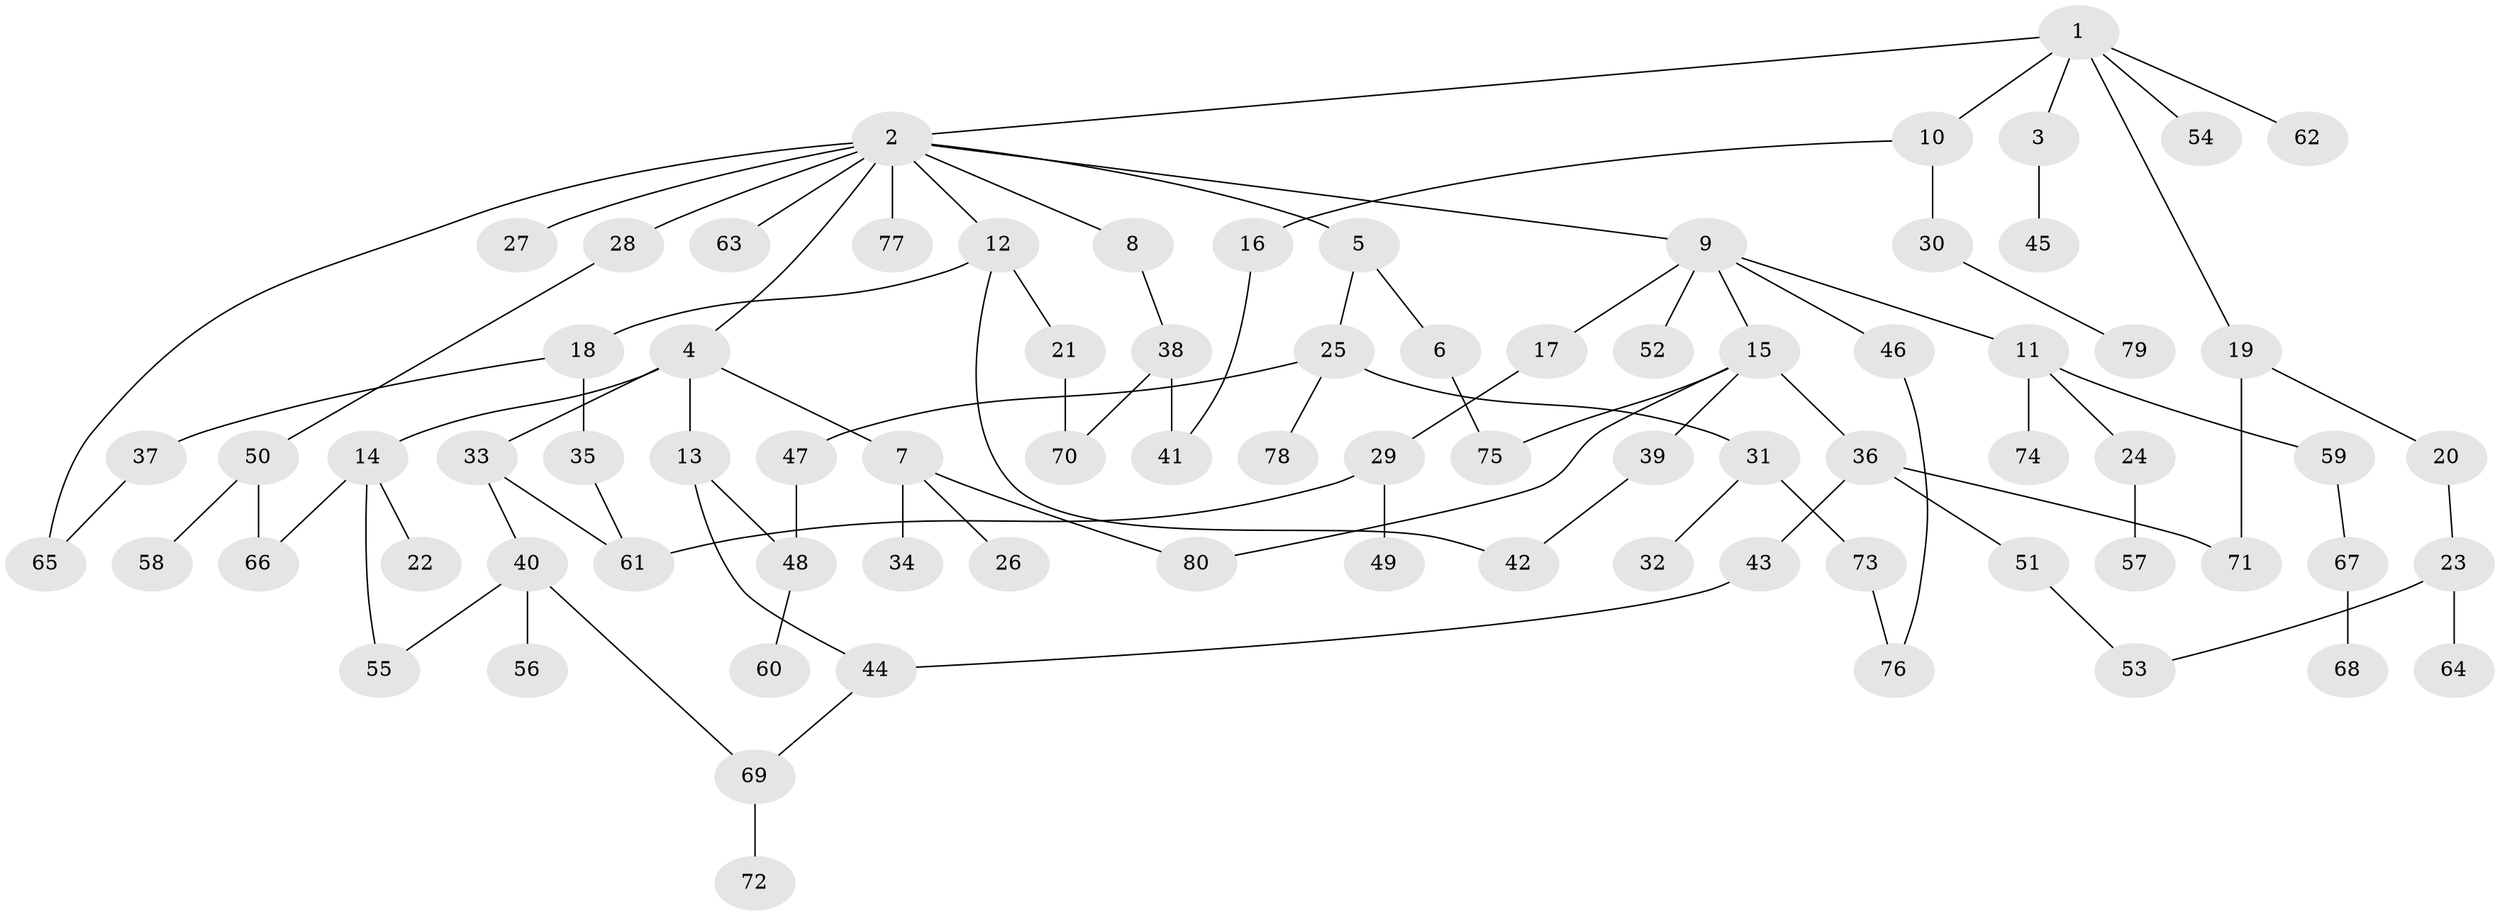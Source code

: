 // Generated by graph-tools (version 1.1) at 2025/25/03/09/25 03:25:36]
// undirected, 80 vertices, 95 edges
graph export_dot {
graph [start="1"]
  node [color=gray90,style=filled];
  1;
  2;
  3;
  4;
  5;
  6;
  7;
  8;
  9;
  10;
  11;
  12;
  13;
  14;
  15;
  16;
  17;
  18;
  19;
  20;
  21;
  22;
  23;
  24;
  25;
  26;
  27;
  28;
  29;
  30;
  31;
  32;
  33;
  34;
  35;
  36;
  37;
  38;
  39;
  40;
  41;
  42;
  43;
  44;
  45;
  46;
  47;
  48;
  49;
  50;
  51;
  52;
  53;
  54;
  55;
  56;
  57;
  58;
  59;
  60;
  61;
  62;
  63;
  64;
  65;
  66;
  67;
  68;
  69;
  70;
  71;
  72;
  73;
  74;
  75;
  76;
  77;
  78;
  79;
  80;
  1 -- 2;
  1 -- 3;
  1 -- 10;
  1 -- 19;
  1 -- 54;
  1 -- 62;
  2 -- 4;
  2 -- 5;
  2 -- 8;
  2 -- 9;
  2 -- 12;
  2 -- 27;
  2 -- 28;
  2 -- 63;
  2 -- 65;
  2 -- 77;
  3 -- 45;
  4 -- 7;
  4 -- 13;
  4 -- 14;
  4 -- 33;
  5 -- 6;
  5 -- 25;
  6 -- 75;
  7 -- 26;
  7 -- 34;
  7 -- 80;
  8 -- 38;
  9 -- 11;
  9 -- 15;
  9 -- 17;
  9 -- 46;
  9 -- 52;
  10 -- 16;
  10 -- 30;
  11 -- 24;
  11 -- 59;
  11 -- 74;
  12 -- 18;
  12 -- 21;
  12 -- 42;
  13 -- 48;
  13 -- 44;
  14 -- 22;
  14 -- 55;
  14 -- 66;
  15 -- 36;
  15 -- 39;
  15 -- 80;
  15 -- 75;
  16 -- 41;
  17 -- 29;
  18 -- 35;
  18 -- 37;
  19 -- 20;
  19 -- 71;
  20 -- 23;
  21 -- 70;
  23 -- 64;
  23 -- 53;
  24 -- 57;
  25 -- 31;
  25 -- 47;
  25 -- 78;
  28 -- 50;
  29 -- 49;
  29 -- 61;
  30 -- 79;
  31 -- 32;
  31 -- 73;
  33 -- 40;
  33 -- 61;
  35 -- 61;
  36 -- 43;
  36 -- 51;
  36 -- 71;
  37 -- 65;
  38 -- 70;
  38 -- 41;
  39 -- 42;
  40 -- 56;
  40 -- 69;
  40 -- 55;
  43 -- 44;
  44 -- 69;
  46 -- 76;
  47 -- 48;
  48 -- 60;
  50 -- 58;
  50 -- 66;
  51 -- 53;
  59 -- 67;
  67 -- 68;
  69 -- 72;
  73 -- 76;
}
